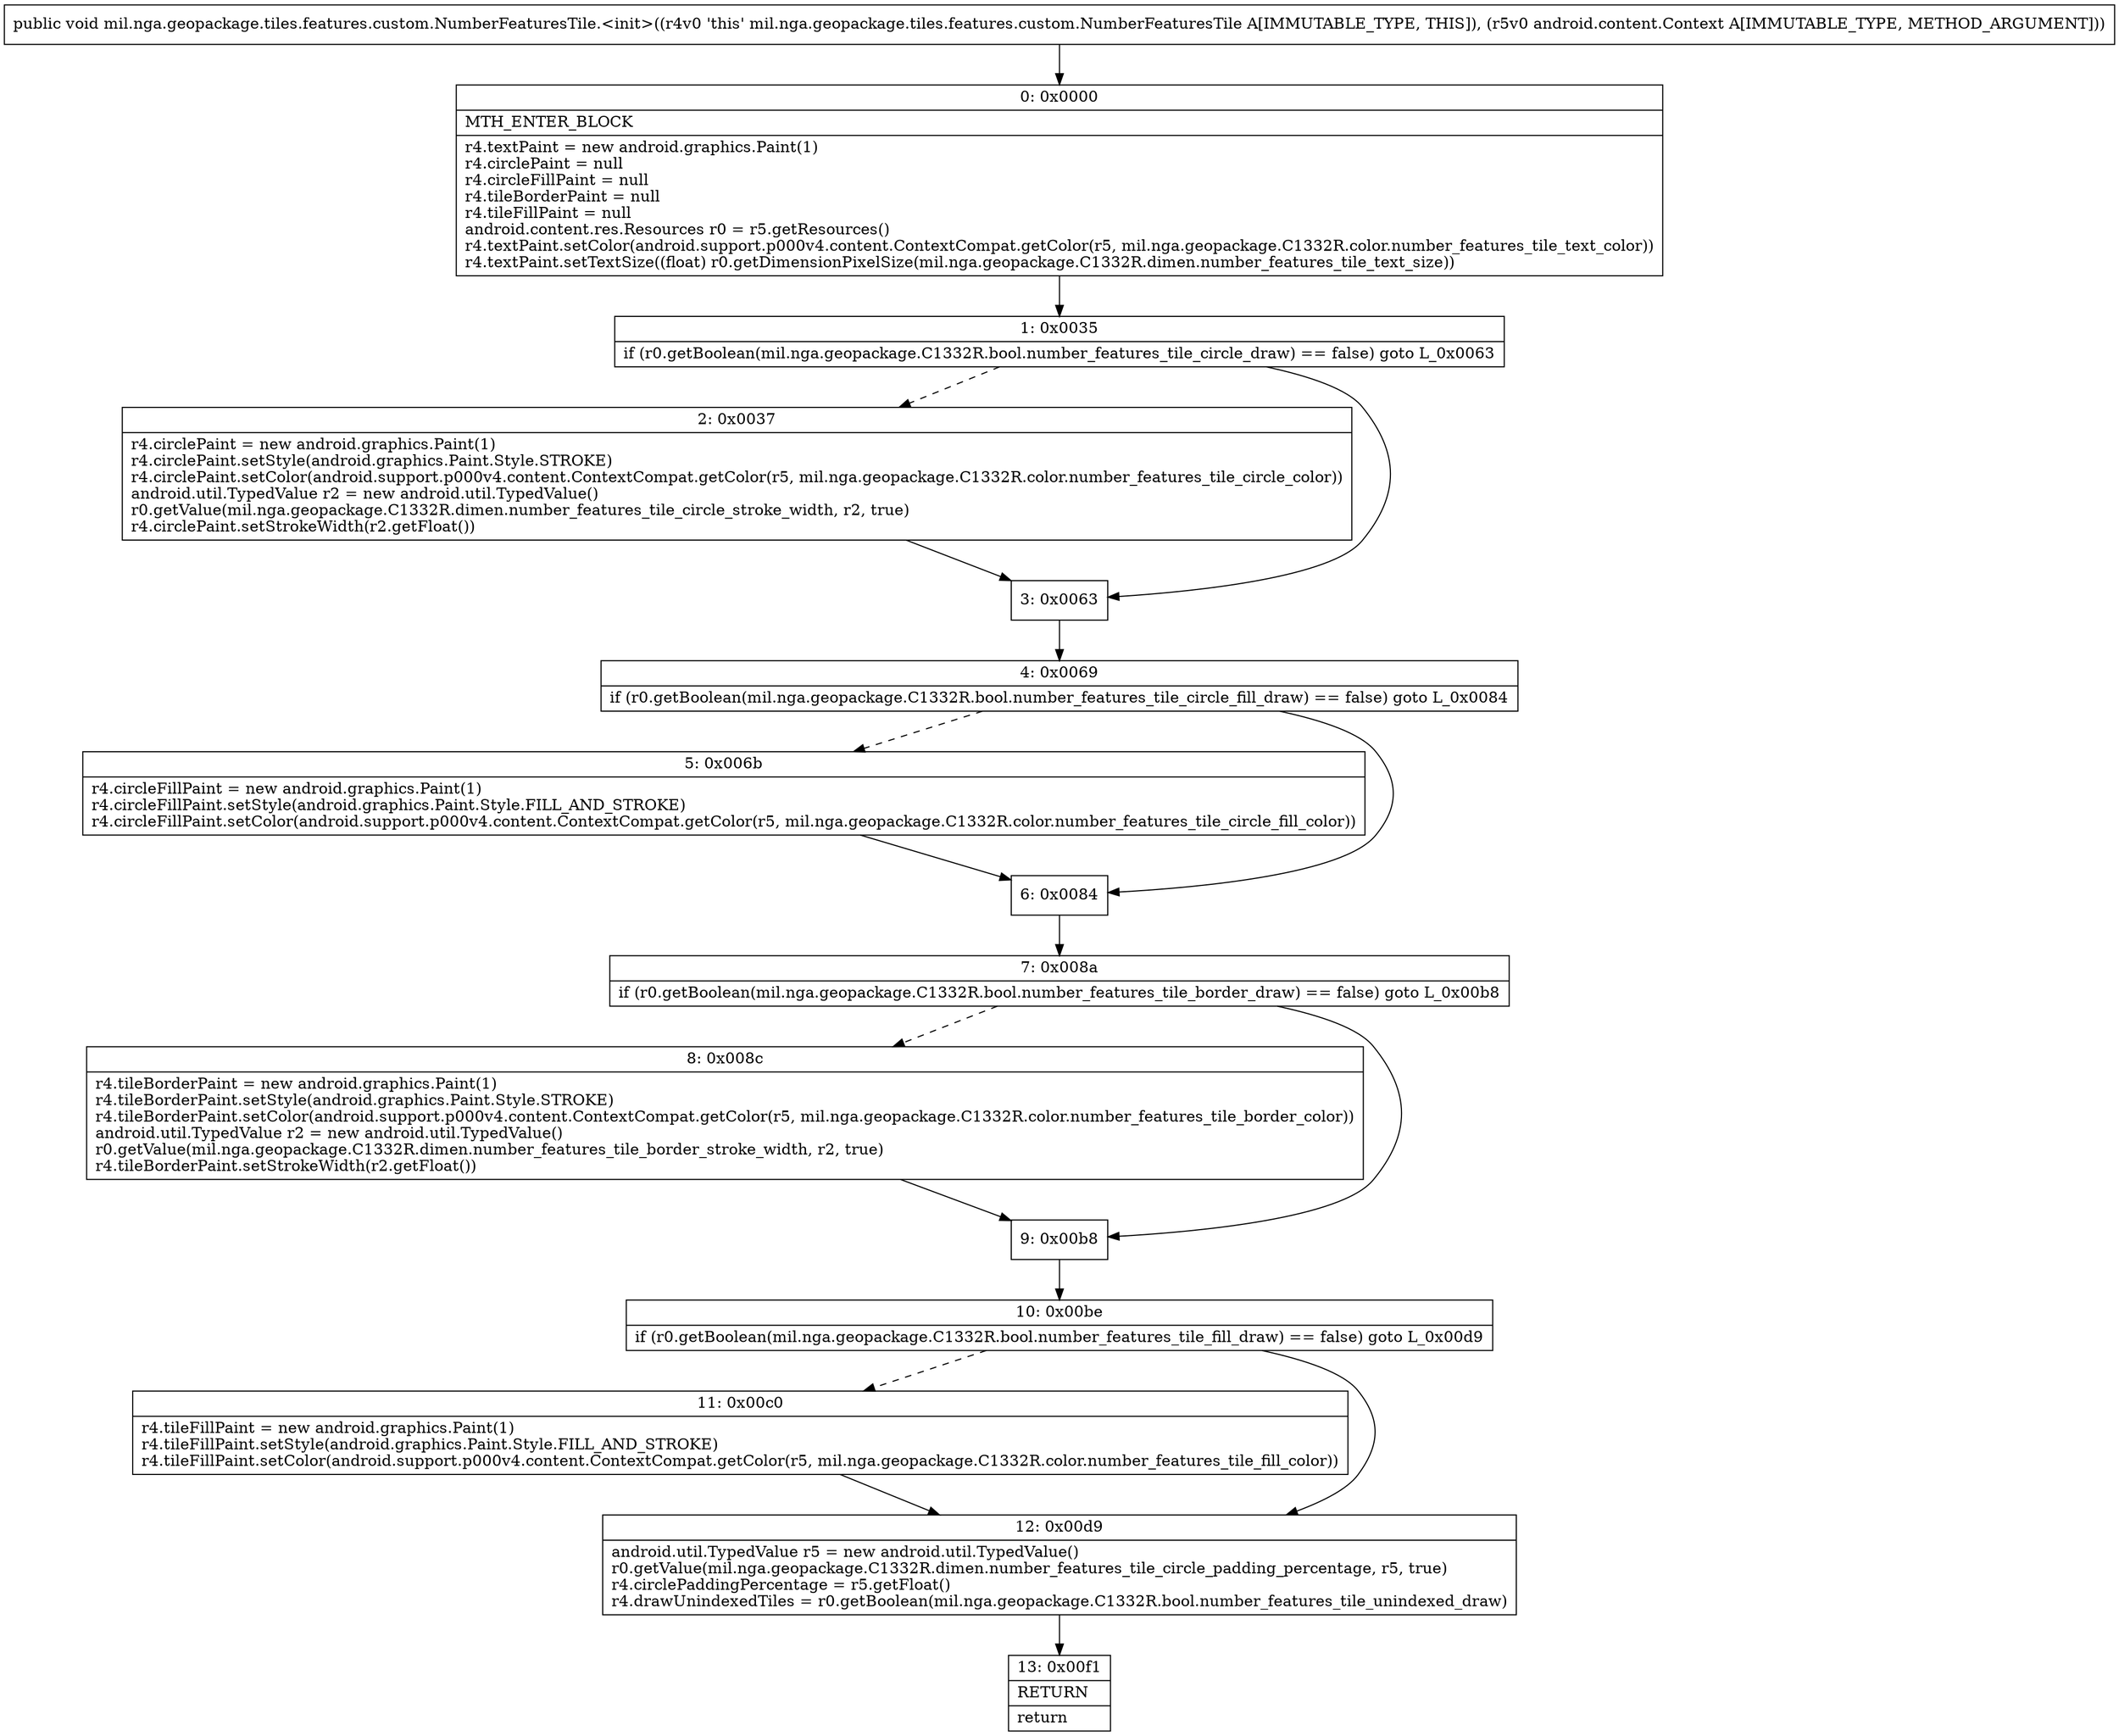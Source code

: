 digraph "CFG formil.nga.geopackage.tiles.features.custom.NumberFeaturesTile.\<init\>(Landroid\/content\/Context;)V" {
Node_0 [shape=record,label="{0\:\ 0x0000|MTH_ENTER_BLOCK\l|r4.textPaint = new android.graphics.Paint(1)\lr4.circlePaint = null\lr4.circleFillPaint = null\lr4.tileBorderPaint = null\lr4.tileFillPaint = null\landroid.content.res.Resources r0 = r5.getResources()\lr4.textPaint.setColor(android.support.p000v4.content.ContextCompat.getColor(r5, mil.nga.geopackage.C1332R.color.number_features_tile_text_color))\lr4.textPaint.setTextSize((float) r0.getDimensionPixelSize(mil.nga.geopackage.C1332R.dimen.number_features_tile_text_size))\l}"];
Node_1 [shape=record,label="{1\:\ 0x0035|if (r0.getBoolean(mil.nga.geopackage.C1332R.bool.number_features_tile_circle_draw) == false) goto L_0x0063\l}"];
Node_2 [shape=record,label="{2\:\ 0x0037|r4.circlePaint = new android.graphics.Paint(1)\lr4.circlePaint.setStyle(android.graphics.Paint.Style.STROKE)\lr4.circlePaint.setColor(android.support.p000v4.content.ContextCompat.getColor(r5, mil.nga.geopackage.C1332R.color.number_features_tile_circle_color))\landroid.util.TypedValue r2 = new android.util.TypedValue()\lr0.getValue(mil.nga.geopackage.C1332R.dimen.number_features_tile_circle_stroke_width, r2, true)\lr4.circlePaint.setStrokeWidth(r2.getFloat())\l}"];
Node_3 [shape=record,label="{3\:\ 0x0063}"];
Node_4 [shape=record,label="{4\:\ 0x0069|if (r0.getBoolean(mil.nga.geopackage.C1332R.bool.number_features_tile_circle_fill_draw) == false) goto L_0x0084\l}"];
Node_5 [shape=record,label="{5\:\ 0x006b|r4.circleFillPaint = new android.graphics.Paint(1)\lr4.circleFillPaint.setStyle(android.graphics.Paint.Style.FILL_AND_STROKE)\lr4.circleFillPaint.setColor(android.support.p000v4.content.ContextCompat.getColor(r5, mil.nga.geopackage.C1332R.color.number_features_tile_circle_fill_color))\l}"];
Node_6 [shape=record,label="{6\:\ 0x0084}"];
Node_7 [shape=record,label="{7\:\ 0x008a|if (r0.getBoolean(mil.nga.geopackage.C1332R.bool.number_features_tile_border_draw) == false) goto L_0x00b8\l}"];
Node_8 [shape=record,label="{8\:\ 0x008c|r4.tileBorderPaint = new android.graphics.Paint(1)\lr4.tileBorderPaint.setStyle(android.graphics.Paint.Style.STROKE)\lr4.tileBorderPaint.setColor(android.support.p000v4.content.ContextCompat.getColor(r5, mil.nga.geopackage.C1332R.color.number_features_tile_border_color))\landroid.util.TypedValue r2 = new android.util.TypedValue()\lr0.getValue(mil.nga.geopackage.C1332R.dimen.number_features_tile_border_stroke_width, r2, true)\lr4.tileBorderPaint.setStrokeWidth(r2.getFloat())\l}"];
Node_9 [shape=record,label="{9\:\ 0x00b8}"];
Node_10 [shape=record,label="{10\:\ 0x00be|if (r0.getBoolean(mil.nga.geopackage.C1332R.bool.number_features_tile_fill_draw) == false) goto L_0x00d9\l}"];
Node_11 [shape=record,label="{11\:\ 0x00c0|r4.tileFillPaint = new android.graphics.Paint(1)\lr4.tileFillPaint.setStyle(android.graphics.Paint.Style.FILL_AND_STROKE)\lr4.tileFillPaint.setColor(android.support.p000v4.content.ContextCompat.getColor(r5, mil.nga.geopackage.C1332R.color.number_features_tile_fill_color))\l}"];
Node_12 [shape=record,label="{12\:\ 0x00d9|android.util.TypedValue r5 = new android.util.TypedValue()\lr0.getValue(mil.nga.geopackage.C1332R.dimen.number_features_tile_circle_padding_percentage, r5, true)\lr4.circlePaddingPercentage = r5.getFloat()\lr4.drawUnindexedTiles = r0.getBoolean(mil.nga.geopackage.C1332R.bool.number_features_tile_unindexed_draw)\l}"];
Node_13 [shape=record,label="{13\:\ 0x00f1|RETURN\l|return\l}"];
MethodNode[shape=record,label="{public void mil.nga.geopackage.tiles.features.custom.NumberFeaturesTile.\<init\>((r4v0 'this' mil.nga.geopackage.tiles.features.custom.NumberFeaturesTile A[IMMUTABLE_TYPE, THIS]), (r5v0 android.content.Context A[IMMUTABLE_TYPE, METHOD_ARGUMENT])) }"];
MethodNode -> Node_0;
Node_0 -> Node_1;
Node_1 -> Node_2[style=dashed];
Node_1 -> Node_3;
Node_2 -> Node_3;
Node_3 -> Node_4;
Node_4 -> Node_5[style=dashed];
Node_4 -> Node_6;
Node_5 -> Node_6;
Node_6 -> Node_7;
Node_7 -> Node_8[style=dashed];
Node_7 -> Node_9;
Node_8 -> Node_9;
Node_9 -> Node_10;
Node_10 -> Node_11[style=dashed];
Node_10 -> Node_12;
Node_11 -> Node_12;
Node_12 -> Node_13;
}

